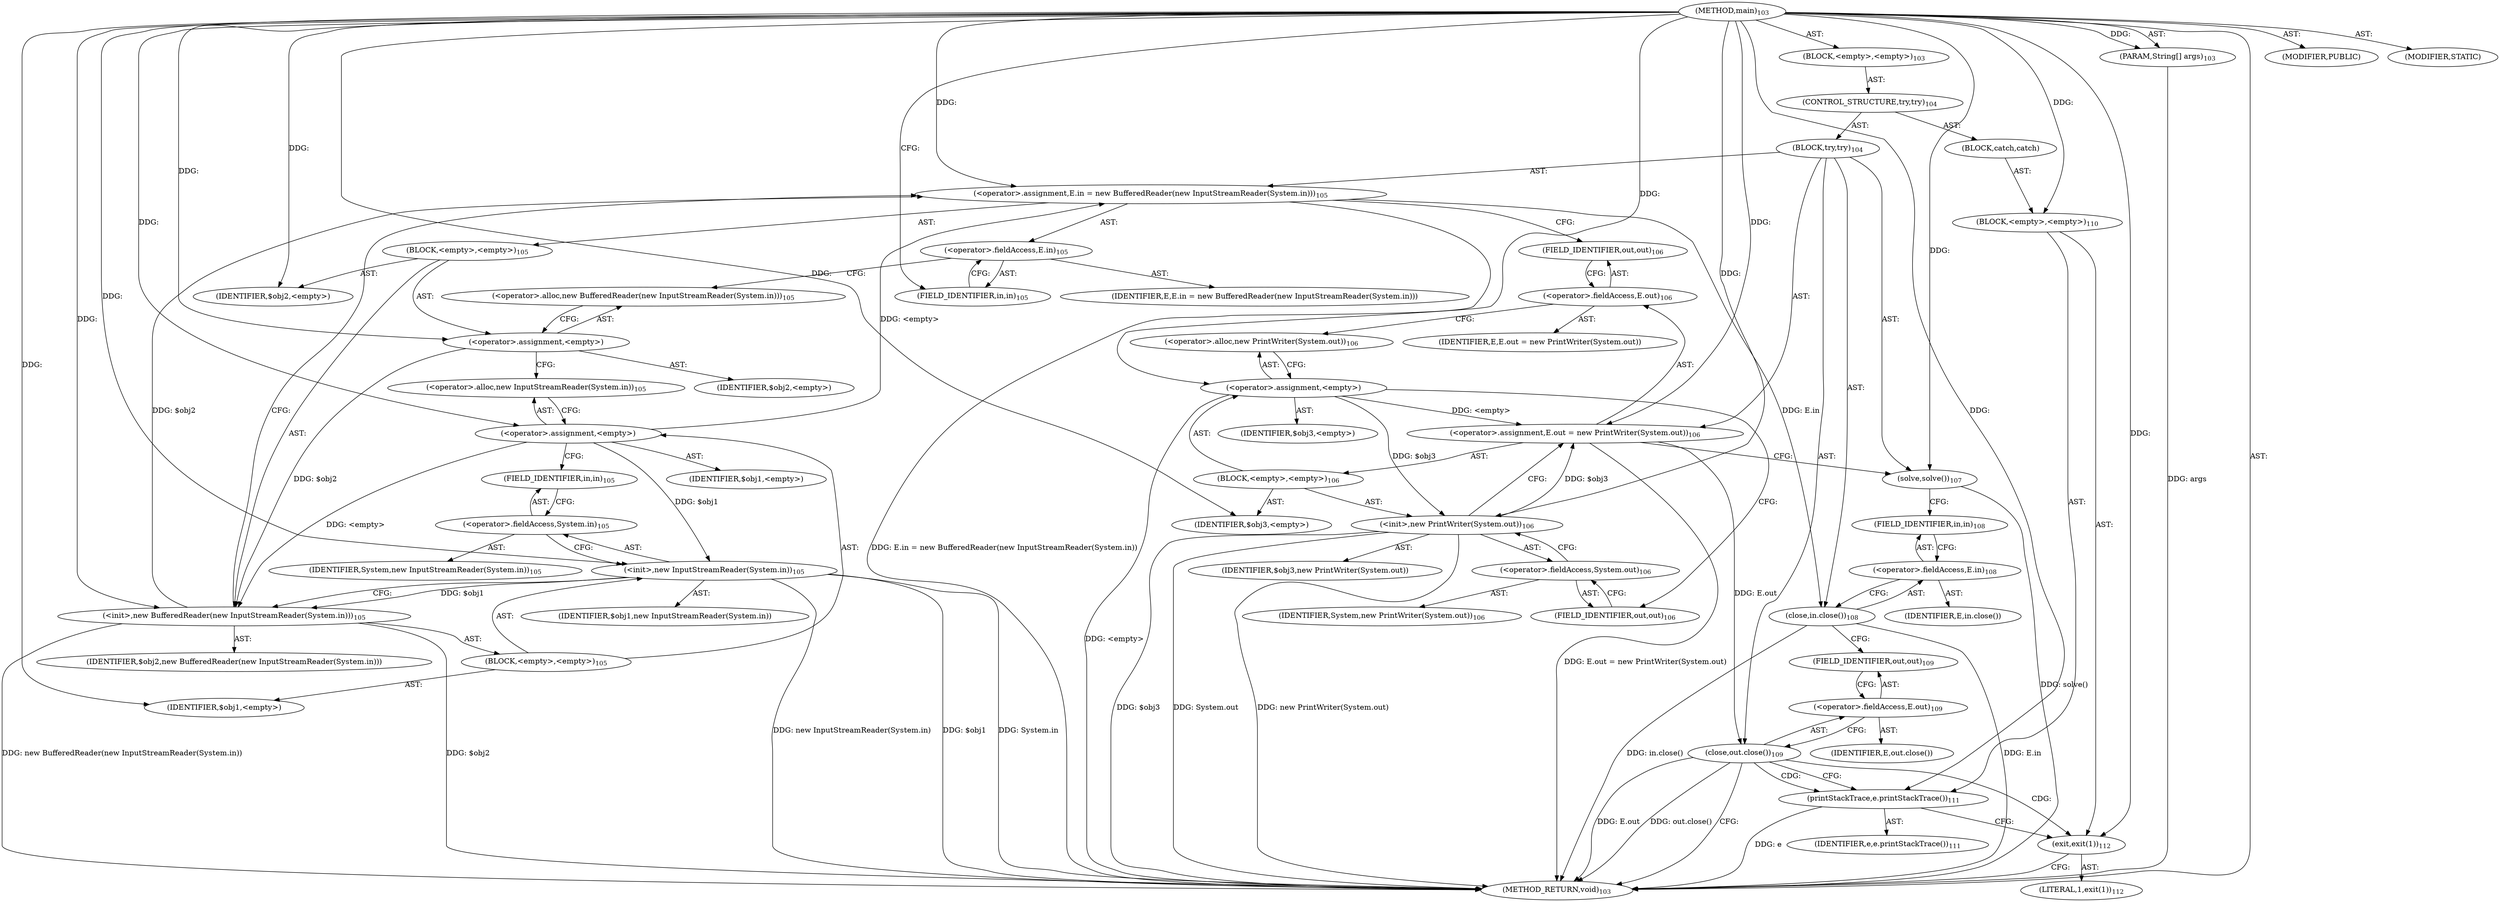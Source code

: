digraph "main" {  
"488" [label = <(METHOD,main)<SUB>103</SUB>> ]
"489" [label = <(PARAM,String[] args)<SUB>103</SUB>> ]
"490" [label = <(BLOCK,&lt;empty&gt;,&lt;empty&gt;)<SUB>103</SUB>> ]
"491" [label = <(CONTROL_STRUCTURE,try,try)<SUB>104</SUB>> ]
"492" [label = <(BLOCK,try,try)<SUB>104</SUB>> ]
"493" [label = <(&lt;operator&gt;.assignment,E.in = new BufferedReader(new InputStreamReader(System.in)))<SUB>105</SUB>> ]
"494" [label = <(&lt;operator&gt;.fieldAccess,E.in)<SUB>105</SUB>> ]
"495" [label = <(IDENTIFIER,E,E.in = new BufferedReader(new InputStreamReader(System.in)))> ]
"496" [label = <(FIELD_IDENTIFIER,in,in)<SUB>105</SUB>> ]
"497" [label = <(BLOCK,&lt;empty&gt;,&lt;empty&gt;)<SUB>105</SUB>> ]
"498" [label = <(&lt;operator&gt;.assignment,&lt;empty&gt;)> ]
"499" [label = <(IDENTIFIER,$obj2,&lt;empty&gt;)> ]
"500" [label = <(&lt;operator&gt;.alloc,new BufferedReader(new InputStreamReader(System.in)))<SUB>105</SUB>> ]
"501" [label = <(&lt;init&gt;,new BufferedReader(new InputStreamReader(System.in)))<SUB>105</SUB>> ]
"502" [label = <(IDENTIFIER,$obj2,new BufferedReader(new InputStreamReader(System.in)))> ]
"503" [label = <(BLOCK,&lt;empty&gt;,&lt;empty&gt;)<SUB>105</SUB>> ]
"504" [label = <(&lt;operator&gt;.assignment,&lt;empty&gt;)> ]
"505" [label = <(IDENTIFIER,$obj1,&lt;empty&gt;)> ]
"506" [label = <(&lt;operator&gt;.alloc,new InputStreamReader(System.in))<SUB>105</SUB>> ]
"507" [label = <(&lt;init&gt;,new InputStreamReader(System.in))<SUB>105</SUB>> ]
"508" [label = <(IDENTIFIER,$obj1,new InputStreamReader(System.in))> ]
"509" [label = <(&lt;operator&gt;.fieldAccess,System.in)<SUB>105</SUB>> ]
"510" [label = <(IDENTIFIER,System,new InputStreamReader(System.in))<SUB>105</SUB>> ]
"511" [label = <(FIELD_IDENTIFIER,in,in)<SUB>105</SUB>> ]
"512" [label = <(IDENTIFIER,$obj1,&lt;empty&gt;)> ]
"513" [label = <(IDENTIFIER,$obj2,&lt;empty&gt;)> ]
"514" [label = <(&lt;operator&gt;.assignment,E.out = new PrintWriter(System.out))<SUB>106</SUB>> ]
"515" [label = <(&lt;operator&gt;.fieldAccess,E.out)<SUB>106</SUB>> ]
"516" [label = <(IDENTIFIER,E,E.out = new PrintWriter(System.out))> ]
"517" [label = <(FIELD_IDENTIFIER,out,out)<SUB>106</SUB>> ]
"518" [label = <(BLOCK,&lt;empty&gt;,&lt;empty&gt;)<SUB>106</SUB>> ]
"519" [label = <(&lt;operator&gt;.assignment,&lt;empty&gt;)> ]
"520" [label = <(IDENTIFIER,$obj3,&lt;empty&gt;)> ]
"521" [label = <(&lt;operator&gt;.alloc,new PrintWriter(System.out))<SUB>106</SUB>> ]
"522" [label = <(&lt;init&gt;,new PrintWriter(System.out))<SUB>106</SUB>> ]
"523" [label = <(IDENTIFIER,$obj3,new PrintWriter(System.out))> ]
"524" [label = <(&lt;operator&gt;.fieldAccess,System.out)<SUB>106</SUB>> ]
"525" [label = <(IDENTIFIER,System,new PrintWriter(System.out))<SUB>106</SUB>> ]
"526" [label = <(FIELD_IDENTIFIER,out,out)<SUB>106</SUB>> ]
"527" [label = <(IDENTIFIER,$obj3,&lt;empty&gt;)> ]
"528" [label = <(solve,solve())<SUB>107</SUB>> ]
"529" [label = <(close,in.close())<SUB>108</SUB>> ]
"530" [label = <(&lt;operator&gt;.fieldAccess,E.in)<SUB>108</SUB>> ]
"531" [label = <(IDENTIFIER,E,in.close())> ]
"532" [label = <(FIELD_IDENTIFIER,in,in)<SUB>108</SUB>> ]
"533" [label = <(close,out.close())<SUB>109</SUB>> ]
"534" [label = <(&lt;operator&gt;.fieldAccess,E.out)<SUB>109</SUB>> ]
"535" [label = <(IDENTIFIER,E,out.close())> ]
"536" [label = <(FIELD_IDENTIFIER,out,out)<SUB>109</SUB>> ]
"537" [label = <(BLOCK,catch,catch)> ]
"538" [label = <(BLOCK,&lt;empty&gt;,&lt;empty&gt;)<SUB>110</SUB>> ]
"539" [label = <(printStackTrace,e.printStackTrace())<SUB>111</SUB>> ]
"540" [label = <(IDENTIFIER,e,e.printStackTrace())<SUB>111</SUB>> ]
"541" [label = <(exit,exit(1))<SUB>112</SUB>> ]
"542" [label = <(LITERAL,1,exit(1))<SUB>112</SUB>> ]
"543" [label = <(MODIFIER,PUBLIC)> ]
"544" [label = <(MODIFIER,STATIC)> ]
"545" [label = <(METHOD_RETURN,void)<SUB>103</SUB>> ]
  "488" -> "489"  [ label = "AST: "] 
  "488" -> "490"  [ label = "AST: "] 
  "488" -> "543"  [ label = "AST: "] 
  "488" -> "544"  [ label = "AST: "] 
  "488" -> "545"  [ label = "AST: "] 
  "490" -> "491"  [ label = "AST: "] 
  "491" -> "492"  [ label = "AST: "] 
  "491" -> "537"  [ label = "AST: "] 
  "492" -> "493"  [ label = "AST: "] 
  "492" -> "514"  [ label = "AST: "] 
  "492" -> "528"  [ label = "AST: "] 
  "492" -> "529"  [ label = "AST: "] 
  "492" -> "533"  [ label = "AST: "] 
  "493" -> "494"  [ label = "AST: "] 
  "493" -> "497"  [ label = "AST: "] 
  "494" -> "495"  [ label = "AST: "] 
  "494" -> "496"  [ label = "AST: "] 
  "497" -> "498"  [ label = "AST: "] 
  "497" -> "501"  [ label = "AST: "] 
  "497" -> "513"  [ label = "AST: "] 
  "498" -> "499"  [ label = "AST: "] 
  "498" -> "500"  [ label = "AST: "] 
  "501" -> "502"  [ label = "AST: "] 
  "501" -> "503"  [ label = "AST: "] 
  "503" -> "504"  [ label = "AST: "] 
  "503" -> "507"  [ label = "AST: "] 
  "503" -> "512"  [ label = "AST: "] 
  "504" -> "505"  [ label = "AST: "] 
  "504" -> "506"  [ label = "AST: "] 
  "507" -> "508"  [ label = "AST: "] 
  "507" -> "509"  [ label = "AST: "] 
  "509" -> "510"  [ label = "AST: "] 
  "509" -> "511"  [ label = "AST: "] 
  "514" -> "515"  [ label = "AST: "] 
  "514" -> "518"  [ label = "AST: "] 
  "515" -> "516"  [ label = "AST: "] 
  "515" -> "517"  [ label = "AST: "] 
  "518" -> "519"  [ label = "AST: "] 
  "518" -> "522"  [ label = "AST: "] 
  "518" -> "527"  [ label = "AST: "] 
  "519" -> "520"  [ label = "AST: "] 
  "519" -> "521"  [ label = "AST: "] 
  "522" -> "523"  [ label = "AST: "] 
  "522" -> "524"  [ label = "AST: "] 
  "524" -> "525"  [ label = "AST: "] 
  "524" -> "526"  [ label = "AST: "] 
  "529" -> "530"  [ label = "AST: "] 
  "530" -> "531"  [ label = "AST: "] 
  "530" -> "532"  [ label = "AST: "] 
  "533" -> "534"  [ label = "AST: "] 
  "534" -> "535"  [ label = "AST: "] 
  "534" -> "536"  [ label = "AST: "] 
  "537" -> "538"  [ label = "AST: "] 
  "538" -> "539"  [ label = "AST: "] 
  "538" -> "541"  [ label = "AST: "] 
  "539" -> "540"  [ label = "AST: "] 
  "541" -> "542"  [ label = "AST: "] 
  "493" -> "517"  [ label = "CFG: "] 
  "514" -> "528"  [ label = "CFG: "] 
  "528" -> "532"  [ label = "CFG: "] 
  "529" -> "536"  [ label = "CFG: "] 
  "533" -> "545"  [ label = "CFG: "] 
  "533" -> "539"  [ label = "CFG: "] 
  "494" -> "500"  [ label = "CFG: "] 
  "515" -> "521"  [ label = "CFG: "] 
  "530" -> "529"  [ label = "CFG: "] 
  "534" -> "533"  [ label = "CFG: "] 
  "539" -> "541"  [ label = "CFG: "] 
  "541" -> "545"  [ label = "CFG: "] 
  "496" -> "494"  [ label = "CFG: "] 
  "498" -> "506"  [ label = "CFG: "] 
  "501" -> "493"  [ label = "CFG: "] 
  "517" -> "515"  [ label = "CFG: "] 
  "519" -> "526"  [ label = "CFG: "] 
  "522" -> "514"  [ label = "CFG: "] 
  "532" -> "530"  [ label = "CFG: "] 
  "536" -> "534"  [ label = "CFG: "] 
  "500" -> "498"  [ label = "CFG: "] 
  "521" -> "519"  [ label = "CFG: "] 
  "524" -> "522"  [ label = "CFG: "] 
  "504" -> "511"  [ label = "CFG: "] 
  "507" -> "501"  [ label = "CFG: "] 
  "526" -> "524"  [ label = "CFG: "] 
  "506" -> "504"  [ label = "CFG: "] 
  "509" -> "507"  [ label = "CFG: "] 
  "511" -> "509"  [ label = "CFG: "] 
  "488" -> "496"  [ label = "CFG: "] 
  "489" -> "545"  [ label = "DDG: args"] 
  "501" -> "545"  [ label = "DDG: $obj2"] 
  "507" -> "545"  [ label = "DDG: $obj1"] 
  "507" -> "545"  [ label = "DDG: System.in"] 
  "507" -> "545"  [ label = "DDG: new InputStreamReader(System.in)"] 
  "501" -> "545"  [ label = "DDG: new BufferedReader(new InputStreamReader(System.in))"] 
  "493" -> "545"  [ label = "DDG: E.in = new BufferedReader(new InputStreamReader(System.in))"] 
  "519" -> "545"  [ label = "DDG: &lt;empty&gt;"] 
  "522" -> "545"  [ label = "DDG: $obj3"] 
  "522" -> "545"  [ label = "DDG: System.out"] 
  "522" -> "545"  [ label = "DDG: new PrintWriter(System.out)"] 
  "514" -> "545"  [ label = "DDG: E.out = new PrintWriter(System.out)"] 
  "528" -> "545"  [ label = "DDG: solve()"] 
  "529" -> "545"  [ label = "DDG: E.in"] 
  "529" -> "545"  [ label = "DDG: in.close()"] 
  "533" -> "545"  [ label = "DDG: E.out"] 
  "533" -> "545"  [ label = "DDG: out.close()"] 
  "539" -> "545"  [ label = "DDG: e"] 
  "488" -> "489"  [ label = "DDG: "] 
  "504" -> "493"  [ label = "DDG: &lt;empty&gt;"] 
  "501" -> "493"  [ label = "DDG: $obj2"] 
  "488" -> "493"  [ label = "DDG: "] 
  "519" -> "514"  [ label = "DDG: &lt;empty&gt;"] 
  "522" -> "514"  [ label = "DDG: $obj3"] 
  "488" -> "514"  [ label = "DDG: "] 
  "488" -> "528"  [ label = "DDG: "] 
  "488" -> "538"  [ label = "DDG: "] 
  "493" -> "529"  [ label = "DDG: E.in"] 
  "514" -> "533"  [ label = "DDG: E.out"] 
  "488" -> "498"  [ label = "DDG: "] 
  "488" -> "513"  [ label = "DDG: "] 
  "488" -> "519"  [ label = "DDG: "] 
  "488" -> "527"  [ label = "DDG: "] 
  "488" -> "539"  [ label = "DDG: "] 
  "488" -> "541"  [ label = "DDG: "] 
  "498" -> "501"  [ label = "DDG: $obj2"] 
  "488" -> "501"  [ label = "DDG: "] 
  "504" -> "501"  [ label = "DDG: &lt;empty&gt;"] 
  "507" -> "501"  [ label = "DDG: $obj1"] 
  "519" -> "522"  [ label = "DDG: $obj3"] 
  "488" -> "522"  [ label = "DDG: "] 
  "488" -> "504"  [ label = "DDG: "] 
  "488" -> "512"  [ label = "DDG: "] 
  "504" -> "507"  [ label = "DDG: $obj1"] 
  "488" -> "507"  [ label = "DDG: "] 
  "533" -> "541"  [ label = "CDG: "] 
  "533" -> "539"  [ label = "CDG: "] 
}
